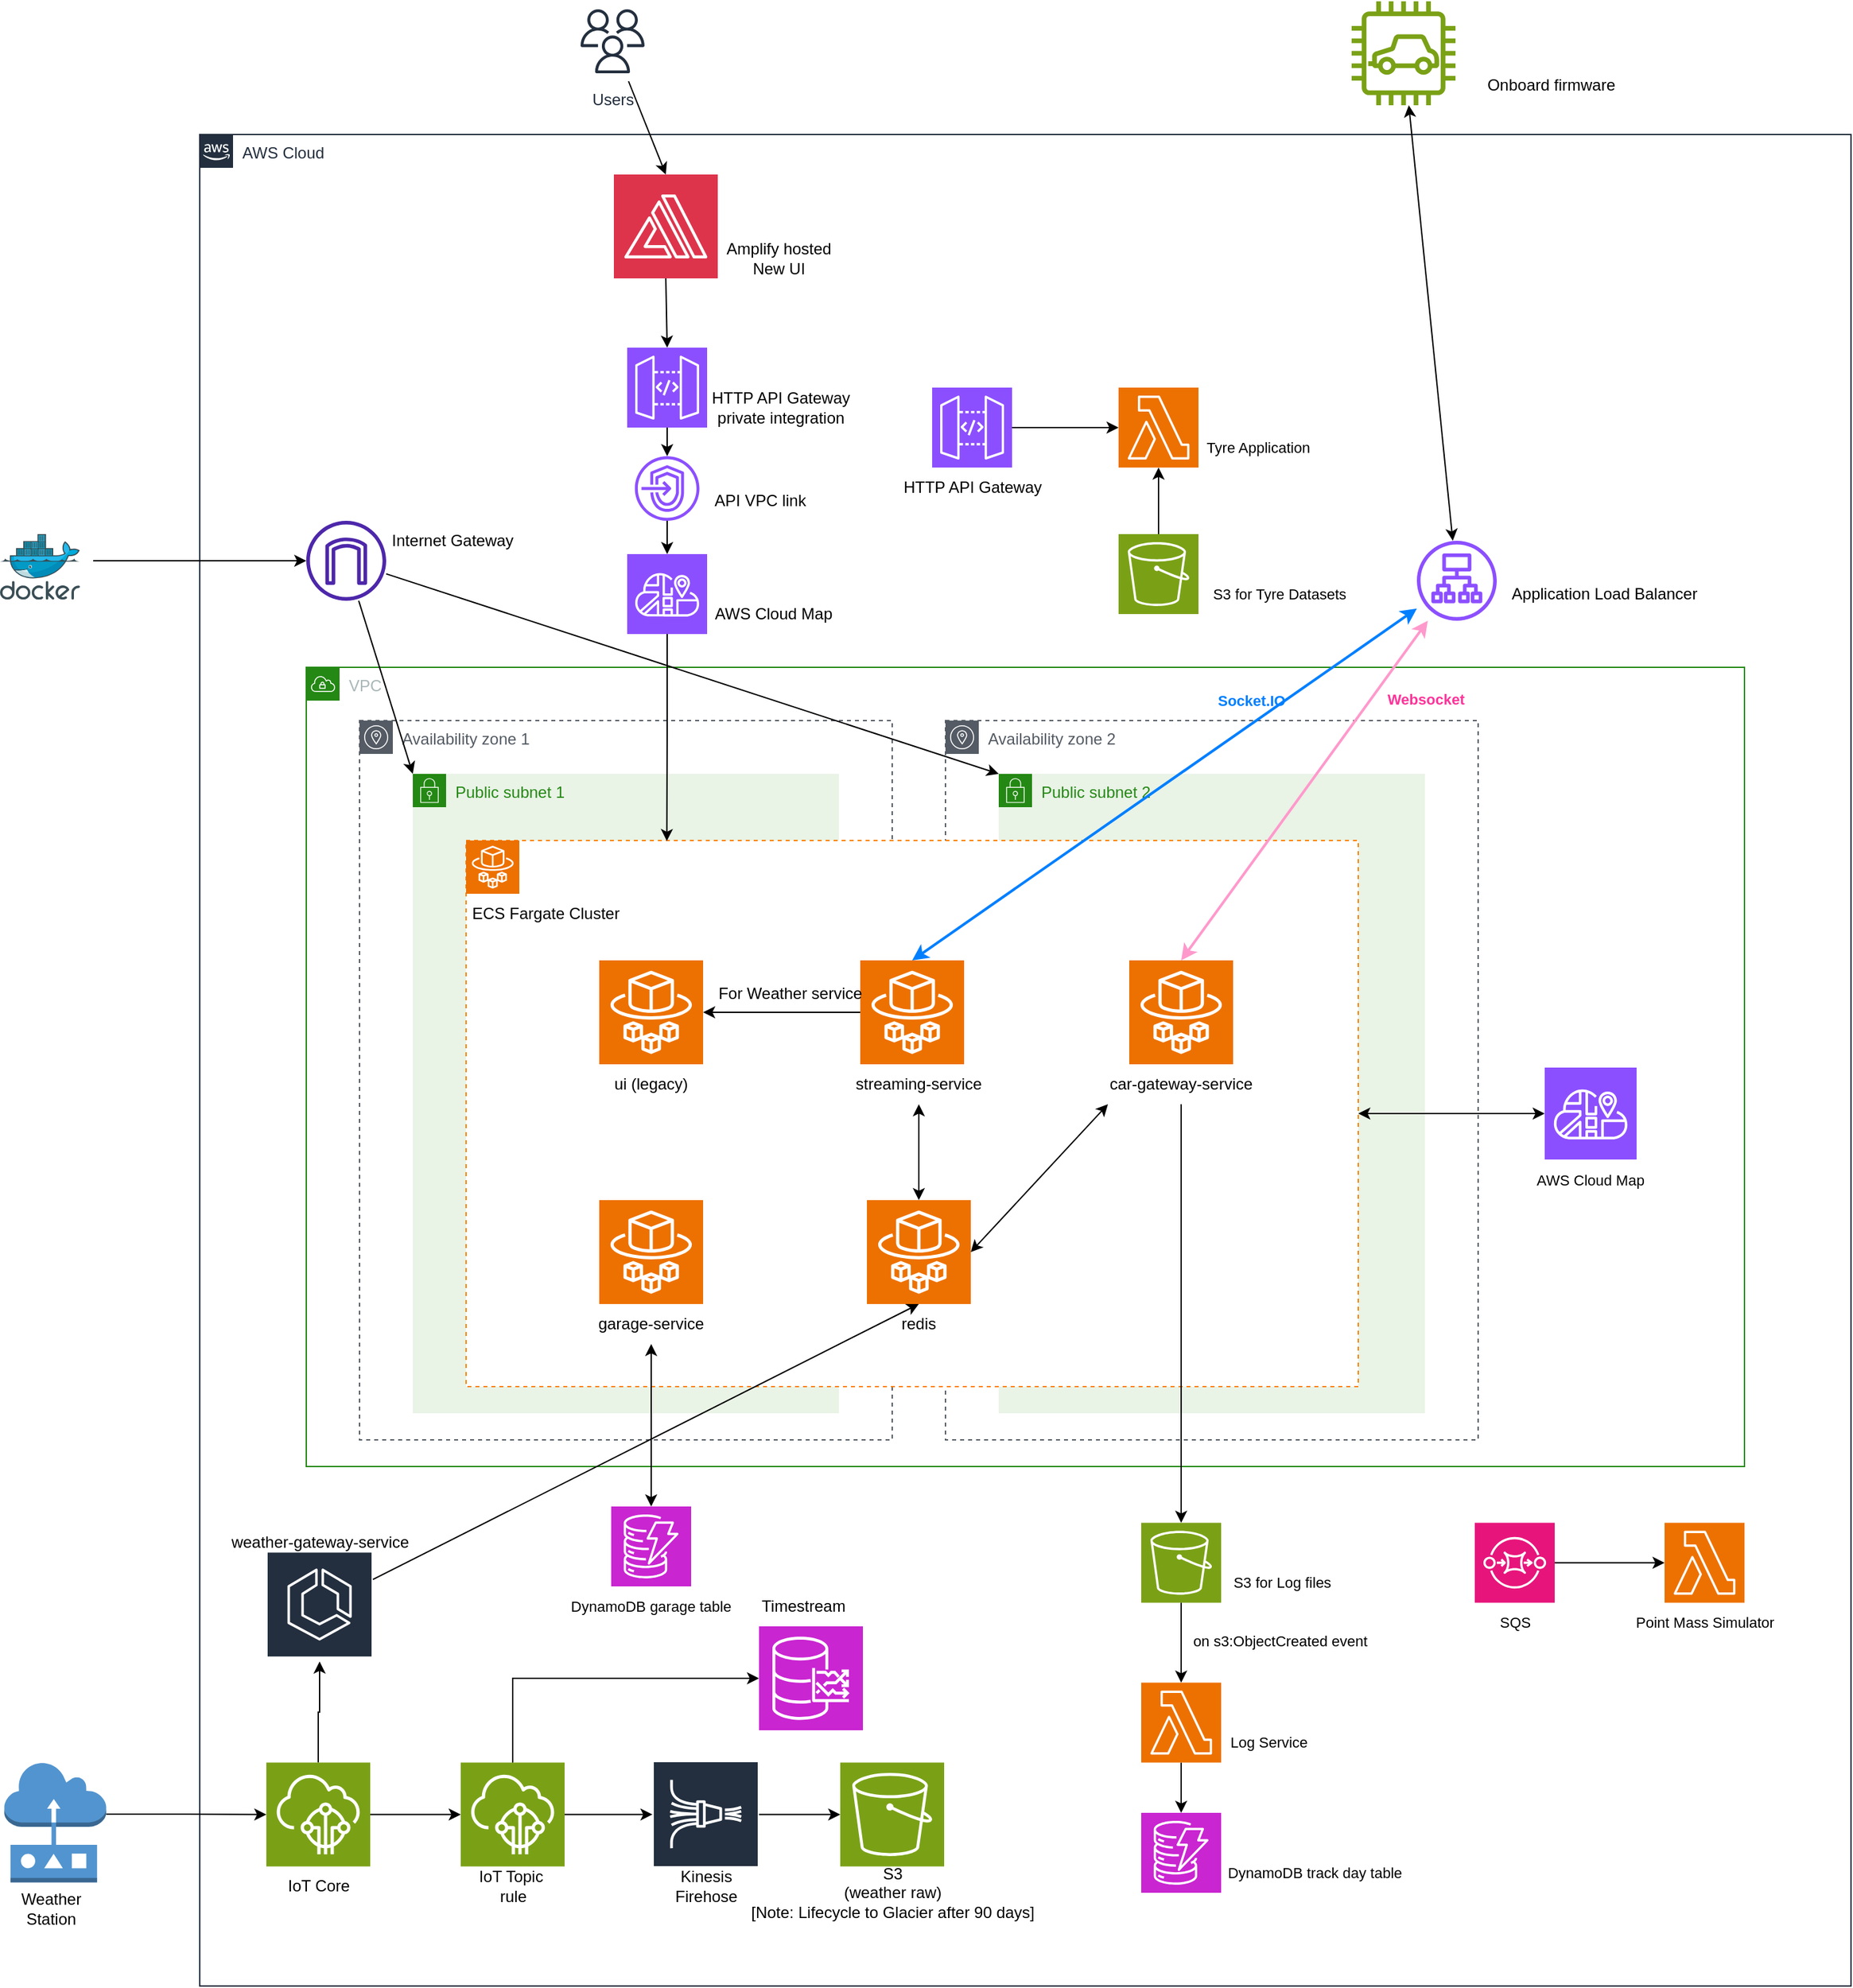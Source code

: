<mxfile version="28.1.2">
  <diagram name="Page-1" id="T1esYbU7IZFY5I2CQgRR">
    <mxGraphModel grid="1" page="1" gridSize="10" guides="1" tooltips="1" connect="1" arrows="1" fold="1" pageScale="1" pageWidth="850" pageHeight="1100" math="0" shadow="0">
      <root>
        <mxCell id="0" />
        <mxCell id="1" parent="0" />
        <mxCell id="AqGNuUox_cHNX43l_10b-1" value="AWS Cloud" style="points=[[0,0],[0.25,0],[0.5,0],[0.75,0],[1,0],[1,0.25],[1,0.5],[1,0.75],[1,1],[0.75,1],[0.5,1],[0.25,1],[0,1],[0,0.75],[0,0.5],[0,0.25]];outlineConnect=0;gradientColor=none;html=1;whiteSpace=wrap;fontSize=12;fontStyle=0;container=1;pointerEvents=0;collapsible=0;recursiveResize=0;shape=mxgraph.aws4.group;grIcon=mxgraph.aws4.group_aws_cloud_alt;strokeColor=#232F3E;fillColor=none;verticalAlign=top;align=left;spacingLeft=30;fontColor=#232F3E;dashed=0;" vertex="1" parent="1">
          <mxGeometry x="190" y="140" width="1240" height="1390" as="geometry" />
        </mxCell>
        <mxCell id="AqGNuUox_cHNX43l_10b-2" value="VPC" style="points=[[0,0],[0.25,0],[0.5,0],[0.75,0],[1,0],[1,0.25],[1,0.5],[1,0.75],[1,1],[0.75,1],[0.5,1],[0.25,1],[0,1],[0,0.75],[0,0.5],[0,0.25]];outlineConnect=0;gradientColor=none;html=1;whiteSpace=wrap;fontSize=12;fontStyle=0;container=1;pointerEvents=0;collapsible=0;recursiveResize=0;shape=mxgraph.aws4.group;grIcon=mxgraph.aws4.group_vpc;strokeColor=#248814;fillColor=none;verticalAlign=top;align=left;spacingLeft=30;fontColor=#AAB7B8;dashed=0;" vertex="1" parent="AqGNuUox_cHNX43l_10b-1">
          <mxGeometry x="80" y="400" width="1080" height="600" as="geometry" />
        </mxCell>
        <mxCell id="AqGNuUox_cHNX43l_10b-3" value="Availability zone 1" style="sketch=0;outlineConnect=0;gradientColor=none;html=1;whiteSpace=wrap;fontSize=12;fontStyle=0;shape=mxgraph.aws4.group;grIcon=mxgraph.aws4.group_availability_zone;strokeColor=#545B64;fillColor=none;verticalAlign=top;align=left;spacingLeft=30;fontColor=#545B64;dashed=1;" vertex="1" parent="AqGNuUox_cHNX43l_10b-2">
          <mxGeometry x="40" y="40" width="400" height="540" as="geometry" />
        </mxCell>
        <mxCell id="AqGNuUox_cHNX43l_10b-4" value="Public subnet 1" style="points=[[0,0],[0.25,0],[0.5,0],[0.75,0],[1,0],[1,0.25],[1,0.5],[1,0.75],[1,1],[0.75,1],[0.5,1],[0.25,1],[0,1],[0,0.75],[0,0.5],[0,0.25]];outlineConnect=0;gradientColor=none;html=1;whiteSpace=wrap;fontSize=12;fontStyle=0;container=1;pointerEvents=0;collapsible=0;recursiveResize=0;shape=mxgraph.aws4.group;grIcon=mxgraph.aws4.group_security_group;grStroke=0;strokeColor=#248814;fillColor=#E9F3E6;verticalAlign=top;align=left;spacingLeft=30;fontColor=#248814;dashed=0;" vertex="1" parent="AqGNuUox_cHNX43l_10b-2">
          <mxGeometry x="80" y="80" width="320" height="480" as="geometry" />
        </mxCell>
        <mxCell id="AqGNuUox_cHNX43l_10b-5" value="Availability zone 2" style="sketch=0;outlineConnect=0;gradientColor=none;html=1;whiteSpace=wrap;fontSize=12;fontStyle=0;shape=mxgraph.aws4.group;grIcon=mxgraph.aws4.group_availability_zone;strokeColor=#545B64;fillColor=none;verticalAlign=top;align=left;spacingLeft=30;fontColor=#545B64;dashed=1;" vertex="1" parent="AqGNuUox_cHNX43l_10b-2">
          <mxGeometry x="480" y="40" width="400" height="540" as="geometry" />
        </mxCell>
        <mxCell id="AqGNuUox_cHNX43l_10b-6" value="Public subnet 2" style="points=[[0,0],[0.25,0],[0.5,0],[0.75,0],[1,0],[1,0.25],[1,0.5],[1,0.75],[1,1],[0.75,1],[0.5,1],[0.25,1],[0,1],[0,0.75],[0,0.5],[0,0.25]];outlineConnect=0;gradientColor=none;html=1;whiteSpace=wrap;fontSize=12;fontStyle=0;container=1;pointerEvents=0;collapsible=0;recursiveResize=0;shape=mxgraph.aws4.group;grIcon=mxgraph.aws4.group_security_group;grStroke=0;strokeColor=#248814;fillColor=#E9F3E6;verticalAlign=top;align=left;spacingLeft=30;fontColor=#248814;dashed=0;" vertex="1" parent="AqGNuUox_cHNX43l_10b-2">
          <mxGeometry x="520" y="80" width="320" height="480" as="geometry" />
        </mxCell>
        <mxCell id="AqGNuUox_cHNX43l_10b-7" value="" style="rounded=0;whiteSpace=wrap;html=1;dashed=1;strokeWidth=1;strokeColor=#FF8000;" vertex="1" parent="AqGNuUox_cHNX43l_10b-2">
          <mxGeometry x="120" y="130" width="670" height="410" as="geometry" />
        </mxCell>
        <mxCell id="AqGNuUox_cHNX43l_10b-8" value="" style="sketch=0;points=[[0,0,0],[0.25,0,0],[0.5,0,0],[0.75,0,0],[1,0,0],[0,1,0],[0.25,1,0],[0.5,1,0],[0.75,1,0],[1,1,0],[0,0.25,0],[0,0.5,0],[0,0.75,0],[1,0.25,0],[1,0.5,0],[1,0.75,0]];outlineConnect=0;fontColor=#232F3E;fillColor=#ED7100;strokeColor=#ffffff;dashed=0;verticalLabelPosition=bottom;verticalAlign=top;align=center;html=1;fontSize=12;fontStyle=0;aspect=fixed;shape=mxgraph.aws4.resourceIcon;resIcon=mxgraph.aws4.fargate;" vertex="1" parent="AqGNuUox_cHNX43l_10b-2">
          <mxGeometry x="120" y="130" width="40" height="40" as="geometry" />
        </mxCell>
        <mxCell id="AqGNuUox_cHNX43l_10b-9" value="ECS Fargate Cluster" style="text;html=1;strokeColor=none;fillColor=none;align=center;verticalAlign=middle;whiteSpace=wrap;rounded=0;" vertex="1" parent="AqGNuUox_cHNX43l_10b-2">
          <mxGeometry x="120" y="170" width="120" height="30" as="geometry" />
        </mxCell>
        <mxCell id="AqGNuUox_cHNX43l_10b-10" value="" style="sketch=0;points=[[0,0,0],[0.25,0,0],[0.5,0,0],[0.75,0,0],[1,0,0],[0,1,0],[0.25,1,0],[0.5,1,0],[0.75,1,0],[1,1,0],[0,0.25,0],[0,0.5,0],[0,0.75,0],[1,0.25,0],[1,0.5,0],[1,0.75,0]];outlineConnect=0;fontColor=#232F3E;fillColor=#ED7100;strokeColor=#ffffff;dashed=0;verticalLabelPosition=bottom;verticalAlign=top;align=center;html=1;fontSize=12;fontStyle=0;aspect=fixed;shape=mxgraph.aws4.resourceIcon;resIcon=mxgraph.aws4.fargate;" vertex="1" parent="AqGNuUox_cHNX43l_10b-2">
          <mxGeometry x="220" y="220" width="78" height="78" as="geometry" />
        </mxCell>
        <mxCell id="AqGNuUox_cHNX43l_10b-11" value="" style="sketch=0;points=[[0,0,0],[0.25,0,0],[0.5,0,0],[0.75,0,0],[1,0,0],[0,1,0],[0.25,1,0],[0.5,1,0],[0.75,1,0],[1,1,0],[0,0.25,0],[0,0.5,0],[0,0.75,0],[1,0.25,0],[1,0.5,0],[1,0.75,0]];outlineConnect=0;fontColor=#232F3E;fillColor=#ED7100;strokeColor=#ffffff;dashed=0;verticalLabelPosition=bottom;verticalAlign=top;align=center;html=1;fontSize=12;fontStyle=0;aspect=fixed;shape=mxgraph.aws4.resourceIcon;resIcon=mxgraph.aws4.fargate;" vertex="1" parent="AqGNuUox_cHNX43l_10b-2">
          <mxGeometry x="416" y="220" width="78" height="78" as="geometry" />
        </mxCell>
        <mxCell id="AqGNuUox_cHNX43l_10b-12" value="" style="sketch=0;points=[[0,0,0],[0.25,0,0],[0.5,0,0],[0.75,0,0],[1,0,0],[0,1,0],[0.25,1,0],[0.5,1,0],[0.75,1,0],[1,1,0],[0,0.25,0],[0,0.5,0],[0,0.75,0],[1,0.25,0],[1,0.5,0],[1,0.75,0]];outlineConnect=0;fontColor=#232F3E;fillColor=#ED7100;strokeColor=#ffffff;dashed=0;verticalLabelPosition=bottom;verticalAlign=top;align=center;html=1;fontSize=12;fontStyle=0;aspect=fixed;shape=mxgraph.aws4.resourceIcon;resIcon=mxgraph.aws4.fargate;" vertex="1" parent="AqGNuUox_cHNX43l_10b-2">
          <mxGeometry x="618" y="220" width="78" height="78" as="geometry" />
        </mxCell>
        <mxCell id="AqGNuUox_cHNX43l_10b-13" value="" style="sketch=0;points=[[0,0,0],[0.25,0,0],[0.5,0,0],[0.75,0,0],[1,0,0],[0,1,0],[0.25,1,0],[0.5,1,0],[0.75,1,0],[1,1,0],[0,0.25,0],[0,0.5,0],[0,0.75,0],[1,0.25,0],[1,0.5,0],[1,0.75,0]];outlineConnect=0;fontColor=#232F3E;fillColor=#ED7100;strokeColor=#ffffff;dashed=0;verticalLabelPosition=bottom;verticalAlign=top;align=center;html=1;fontSize=12;fontStyle=0;aspect=fixed;shape=mxgraph.aws4.resourceIcon;resIcon=mxgraph.aws4.fargate;" vertex="1" parent="AqGNuUox_cHNX43l_10b-2">
          <mxGeometry x="421" y="400" width="78" height="78" as="geometry" />
        </mxCell>
        <mxCell id="AqGNuUox_cHNX43l_10b-14" value="car-gateway-service" style="text;html=1;strokeColor=none;fillColor=none;align=center;verticalAlign=middle;whiteSpace=wrap;rounded=0;" vertex="1" parent="AqGNuUox_cHNX43l_10b-2">
          <mxGeometry x="602" y="298" width="110" height="30" as="geometry" />
        </mxCell>
        <mxCell id="AqGNuUox_cHNX43l_10b-15" value="streaming-service" style="text;html=1;strokeColor=none;fillColor=none;align=center;verticalAlign=middle;whiteSpace=wrap;rounded=0;" vertex="1" parent="AqGNuUox_cHNX43l_10b-2">
          <mxGeometry x="395" y="298" width="130" height="30" as="geometry" />
        </mxCell>
        <mxCell id="AqGNuUox_cHNX43l_10b-16" value="ui (legacy)" style="text;html=1;strokeColor=none;fillColor=none;align=center;verticalAlign=middle;whiteSpace=wrap;rounded=0;" vertex="1" parent="AqGNuUox_cHNX43l_10b-2">
          <mxGeometry x="229" y="298" width="60" height="30" as="geometry" />
        </mxCell>
        <mxCell id="AqGNuUox_cHNX43l_10b-17" value="redis" style="text;html=1;strokeColor=none;fillColor=none;align=center;verticalAlign=middle;whiteSpace=wrap;rounded=0;" vertex="1" parent="AqGNuUox_cHNX43l_10b-2">
          <mxGeometry x="430" y="478" width="60" height="30" as="geometry" />
        </mxCell>
        <mxCell id="AqGNuUox_cHNX43l_10b-18" value="" style="endArrow=classic;startArrow=classic;html=1;rounded=0;entryX=0.5;entryY=1;entryDx=0;entryDy=0;exitX=0.5;exitY=0;exitDx=0;exitDy=0;exitPerimeter=0;" edge="1" parent="AqGNuUox_cHNX43l_10b-2" source="AqGNuUox_cHNX43l_10b-13" target="AqGNuUox_cHNX43l_10b-15">
          <mxGeometry width="50" height="50" relative="1" as="geometry">
            <mxPoint x="530" y="340" as="sourcePoint" />
            <mxPoint x="580" y="290" as="targetPoint" />
          </mxGeometry>
        </mxCell>
        <mxCell id="AqGNuUox_cHNX43l_10b-19" value="" style="sketch=0;points=[[0,0,0],[0.25,0,0],[0.5,0,0],[0.75,0,0],[1,0,0],[0,1,0],[0.25,1,0],[0.5,1,0],[0.75,1,0],[1,1,0],[0,0.25,0],[0,0.5,0],[0,0.75,0],[1,0.25,0],[1,0.5,0],[1,0.75,0]];outlineConnect=0;fontColor=#232F3E;fillColor=#ED7100;strokeColor=#ffffff;dashed=0;verticalLabelPosition=bottom;verticalAlign=top;align=center;html=1;fontSize=12;fontStyle=0;aspect=fixed;shape=mxgraph.aws4.resourceIcon;resIcon=mxgraph.aws4.fargate;" vertex="1" parent="AqGNuUox_cHNX43l_10b-2">
          <mxGeometry x="220" y="400" width="78" height="78" as="geometry" />
        </mxCell>
        <mxCell id="AqGNuUox_cHNX43l_10b-20" value="garage-service" style="text;html=1;strokeColor=none;fillColor=none;align=center;verticalAlign=middle;whiteSpace=wrap;rounded=0;" vertex="1" parent="AqGNuUox_cHNX43l_10b-2">
          <mxGeometry x="214" y="478" width="90" height="30" as="geometry" />
        </mxCell>
        <mxCell id="AqGNuUox_cHNX43l_10b-21" value="" style="endArrow=classic;startArrow=classic;html=1;rounded=0;entryX=0;entryY=1;entryDx=0;entryDy=0;exitX=1;exitY=0.5;exitDx=0;exitDy=0;exitPerimeter=0;" edge="1" parent="AqGNuUox_cHNX43l_10b-2" source="AqGNuUox_cHNX43l_10b-13" target="AqGNuUox_cHNX43l_10b-14">
          <mxGeometry width="50" height="50" relative="1" as="geometry">
            <mxPoint x="568" y="410" as="sourcePoint" />
            <mxPoint x="618" y="360" as="targetPoint" />
          </mxGeometry>
        </mxCell>
        <mxCell id="AqGNuUox_cHNX43l_10b-22" value="" style="sketch=0;points=[[0,0,0],[0.25,0,0],[0.5,0,0],[0.75,0,0],[1,0,0],[0,1,0],[0.25,1,0],[0.5,1,0],[0.75,1,0],[1,1,0],[0,0.25,0],[0,0.5,0],[0,0.75,0],[1,0.25,0],[1,0.5,0],[1,0.75,0]];outlineConnect=0;fontColor=#232F3E;fillColor=#8C4FFF;strokeColor=#ffffff;dashed=0;verticalLabelPosition=bottom;verticalAlign=top;align=center;html=1;fontSize=12;fontStyle=0;aspect=fixed;shape=mxgraph.aws4.resourceIcon;resIcon=mxgraph.aws4.cloud_map;" vertex="1" parent="AqGNuUox_cHNX43l_10b-2">
          <mxGeometry x="930" y="300.5" width="69" height="69" as="geometry" />
        </mxCell>
        <mxCell id="AqGNuUox_cHNX43l_10b-23" value="" style="endArrow=classic;startArrow=classic;html=1;rounded=0;entryX=0;entryY=0.5;entryDx=0;entryDy=0;exitX=1;exitY=0.5;exitDx=0;exitDy=0;entryPerimeter=0;" edge="1" parent="AqGNuUox_cHNX43l_10b-2" source="AqGNuUox_cHNX43l_10b-7" target="AqGNuUox_cHNX43l_10b-22">
          <mxGeometry width="50" height="50" relative="1" as="geometry">
            <mxPoint x="610" y="400" as="sourcePoint" />
            <mxPoint x="980" y="380" as="targetPoint" />
          </mxGeometry>
        </mxCell>
        <mxCell id="AqGNuUox_cHNX43l_10b-24" value="&lt;font style=&quot;font-size: 11px;&quot;&gt;AWS Cloud Map&lt;/font&gt;" style="text;html=1;strokeColor=none;fillColor=none;align=center;verticalAlign=middle;whiteSpace=wrap;rounded=0;" vertex="1" parent="AqGNuUox_cHNX43l_10b-2">
          <mxGeometry x="914.88" y="370" width="99.25" height="30" as="geometry" />
        </mxCell>
        <mxCell id="AqGNuUox_cHNX43l_10b-25" value="&lt;font style=&quot;font-size: 11px;&quot; color=&quot;#007fff&quot;&gt;&lt;b&gt;Socket.IO&lt;/b&gt;&lt;/font&gt;" style="text;html=1;strokeColor=none;fillColor=none;align=center;verticalAlign=middle;whiteSpace=wrap;rounded=0;rotation=0;" vertex="1" parent="AqGNuUox_cHNX43l_10b-2">
          <mxGeometry x="680" y="10" width="60" height="30" as="geometry" />
        </mxCell>
        <mxCell id="AqGNuUox_cHNX43l_10b-26" value="&lt;span style=&quot;color: rgb(255, 51, 153); font-family: Helvetica; font-style: normal; font-variant-ligatures: normal; font-variant-caps: normal; letter-spacing: normal; orphans: 2; text-align: center; text-indent: 0px; text-transform: none; widows: 2; word-spacing: 0px; -webkit-text-stroke-width: 0px; text-decoration-thickness: initial; text-decoration-style: initial; text-decoration-color: initial; float: none; display: inline !important;&quot;&gt;&lt;font style=&quot;font-size: 11px;&quot;&gt;&lt;b style=&quot;&quot;&gt;Websocket&lt;/b&gt;&lt;/font&gt;&lt;/span&gt;" style="text;whiteSpace=wrap;html=1;" vertex="1" parent="AqGNuUox_cHNX43l_10b-2">
          <mxGeometry x="810" y="10" width="60" height="20" as="geometry" />
        </mxCell>
        <mxCell id="3s9tcDMjtmAbgZIHyqZ_-30" style="edgeStyle=orthogonalEdgeStyle;rounded=0;orthogonalLoop=1;jettySize=auto;html=1;exitX=0;exitY=0.5;exitDx=0;exitDy=0;exitPerimeter=0;entryX=1;entryY=0.5;entryDx=0;entryDy=0;entryPerimeter=0;" edge="1" parent="AqGNuUox_cHNX43l_10b-2" source="AqGNuUox_cHNX43l_10b-11" target="AqGNuUox_cHNX43l_10b-10">
          <mxGeometry relative="1" as="geometry" />
        </mxCell>
        <mxCell id="3s9tcDMjtmAbgZIHyqZ_-31" value="For Weather service" style="text;html=1;align=center;verticalAlign=middle;resizable=0;points=[];autosize=1;strokeColor=none;fillColor=none;" vertex="1" parent="AqGNuUox_cHNX43l_10b-2">
          <mxGeometry x="298" y="230" width="130" height="30" as="geometry" />
        </mxCell>
        <mxCell id="AqGNuUox_cHNX43l_10b-27" value="" style="sketch=0;outlineConnect=0;fontColor=#232F3E;gradientColor=none;fillColor=#8C4FFF;strokeColor=none;dashed=0;verticalLabelPosition=bottom;verticalAlign=top;align=center;html=1;fontSize=12;fontStyle=0;aspect=fixed;pointerEvents=1;shape=mxgraph.aws4.application_load_balancer;" vertex="1" parent="AqGNuUox_cHNX43l_10b-1">
          <mxGeometry x="914" y="305" width="60" height="60" as="geometry" />
        </mxCell>
        <mxCell id="AqGNuUox_cHNX43l_10b-28" value="" style="sketch=0;points=[[0,0,0],[0.25,0,0],[0.5,0,0],[0.75,0,0],[1,0,0],[0,1,0],[0.25,1,0],[0.5,1,0],[0.75,1,0],[1,1,0],[0,0.25,0],[0,0.5,0],[0,0.75,0],[1,0.25,0],[1,0.5,0],[1,0.75,0]];outlineConnect=0;fontColor=#232F3E;fillColor=#8C4FFF;strokeColor=#ffffff;dashed=0;verticalLabelPosition=bottom;verticalAlign=top;align=center;html=1;fontSize=12;fontStyle=0;aspect=fixed;shape=mxgraph.aws4.resourceIcon;resIcon=mxgraph.aws4.api_gateway;" vertex="1" parent="AqGNuUox_cHNX43l_10b-1">
          <mxGeometry x="321" y="160" width="60" height="60" as="geometry" />
        </mxCell>
        <mxCell id="AqGNuUox_cHNX43l_10b-29" value="" style="endArrow=classic;startArrow=classic;html=1;rounded=0;exitX=0.5;exitY=0;exitDx=0;exitDy=0;exitPerimeter=0;strokeColor=#007FFF;strokeWidth=2;" edge="1" parent="AqGNuUox_cHNX43l_10b-1" source="AqGNuUox_cHNX43l_10b-11" target="AqGNuUox_cHNX43l_10b-27">
          <mxGeometry width="50" height="50" relative="1" as="geometry">
            <mxPoint x="610" y="240" as="sourcePoint" />
            <mxPoint x="660" y="190" as="targetPoint" />
          </mxGeometry>
        </mxCell>
        <mxCell id="AqGNuUox_cHNX43l_10b-30" value="" style="endArrow=classic;startArrow=classic;html=1;rounded=0;exitX=0.5;exitY=0;exitDx=0;exitDy=0;exitPerimeter=0;strokeWidth=2;strokeColor=#FF99CC;" edge="1" parent="AqGNuUox_cHNX43l_10b-1" source="AqGNuUox_cHNX43l_10b-12" target="AqGNuUox_cHNX43l_10b-27">
          <mxGeometry width="50" height="50" relative="1" as="geometry">
            <mxPoint x="545" y="390" as="sourcePoint" />
            <mxPoint x="687" y="138" as="targetPoint" />
          </mxGeometry>
        </mxCell>
        <mxCell id="AqGNuUox_cHNX43l_10b-31" value="HTTP API Gateway &lt;br&gt;private integration" style="text;html=1;strokeColor=none;fillColor=none;align=center;verticalAlign=middle;whiteSpace=wrap;rounded=0;" vertex="1" parent="AqGNuUox_cHNX43l_10b-1">
          <mxGeometry x="381" y="190" width="111" height="30" as="geometry" />
        </mxCell>
        <mxCell id="AqGNuUox_cHNX43l_10b-32" value="" style="endArrow=classic;html=1;rounded=0;exitX=0.5;exitY=1;exitDx=0;exitDy=0;exitPerimeter=0;" edge="1" parent="AqGNuUox_cHNX43l_10b-1" source="AqGNuUox_cHNX43l_10b-28" target="AqGNuUox_cHNX43l_10b-65">
          <mxGeometry width="50" height="50" relative="1" as="geometry">
            <mxPoint x="520" y="500" as="sourcePoint" />
            <mxPoint x="349" y="290" as="targetPoint" />
          </mxGeometry>
        </mxCell>
        <mxCell id="AqGNuUox_cHNX43l_10b-33" value="AWS Cloud Map" style="text;html=1;strokeColor=none;fillColor=none;align=center;verticalAlign=middle;whiteSpace=wrap;rounded=0;" vertex="1" parent="AqGNuUox_cHNX43l_10b-1">
          <mxGeometry x="381" y="345" width="100" height="30" as="geometry" />
        </mxCell>
        <mxCell id="AqGNuUox_cHNX43l_10b-34" value="Application Load Balancer" style="text;html=1;strokeColor=none;fillColor=none;align=center;verticalAlign=middle;whiteSpace=wrap;rounded=0;" vertex="1" parent="AqGNuUox_cHNX43l_10b-1">
          <mxGeometry x="980" y="330" width="150" height="30" as="geometry" />
        </mxCell>
        <mxCell id="AqGNuUox_cHNX43l_10b-35" value="" style="sketch=0;outlineConnect=0;fontColor=#232F3E;gradientColor=none;fillColor=#4D27AA;strokeColor=none;dashed=0;verticalLabelPosition=bottom;verticalAlign=top;align=center;html=1;fontSize=12;fontStyle=0;aspect=fixed;pointerEvents=1;shape=mxgraph.aws4.internet_gateway;" vertex="1" parent="AqGNuUox_cHNX43l_10b-1">
          <mxGeometry x="80" y="290" width="60" height="60" as="geometry" />
        </mxCell>
        <mxCell id="AqGNuUox_cHNX43l_10b-36" value="Internet Gateway" style="text;html=1;strokeColor=none;fillColor=none;align=center;verticalAlign=middle;whiteSpace=wrap;rounded=0;" vertex="1" parent="AqGNuUox_cHNX43l_10b-1">
          <mxGeometry x="140" y="290" width="100" height="30" as="geometry" />
        </mxCell>
        <mxCell id="AqGNuUox_cHNX43l_10b-37" value="" style="endArrow=classic;html=1;rounded=0;entryX=0;entryY=0;entryDx=0;entryDy=0;" edge="1" parent="AqGNuUox_cHNX43l_10b-1" source="AqGNuUox_cHNX43l_10b-35" target="AqGNuUox_cHNX43l_10b-4">
          <mxGeometry width="50" height="50" relative="1" as="geometry">
            <mxPoint x="450" y="230" as="sourcePoint" />
            <mxPoint x="500" y="180" as="targetPoint" />
          </mxGeometry>
        </mxCell>
        <mxCell id="AqGNuUox_cHNX43l_10b-38" value="" style="endArrow=classic;html=1;rounded=0;entryX=0;entryY=0;entryDx=0;entryDy=0;" edge="1" parent="AqGNuUox_cHNX43l_10b-1" source="AqGNuUox_cHNX43l_10b-35" target="AqGNuUox_cHNX43l_10b-6">
          <mxGeometry width="50" height="50" relative="1" as="geometry">
            <mxPoint x="450" y="300" as="sourcePoint" />
            <mxPoint x="500" y="250" as="targetPoint" />
          </mxGeometry>
        </mxCell>
        <mxCell id="AqGNuUox_cHNX43l_10b-39" value="&lt;font style=&quot;font-size: 11px;&quot;&gt;on s3:ObjectCreated event&lt;/font&gt;" style="text;html=1;strokeColor=none;fillColor=none;align=center;verticalAlign=middle;whiteSpace=wrap;rounded=0;" vertex="1" parent="AqGNuUox_cHNX43l_10b-1">
          <mxGeometry x="737.75" y="1115.75" width="146.5" height="30" as="geometry" />
        </mxCell>
        <mxCell id="AqGNuUox_cHNX43l_10b-40" value="&lt;font style=&quot;font-size: 11px;&quot;&gt;Log Service&lt;/font&gt;" style="text;html=1;strokeColor=none;fillColor=none;align=center;verticalAlign=middle;whiteSpace=wrap;rounded=0;" vertex="1" parent="AqGNuUox_cHNX43l_10b-1">
          <mxGeometry x="767" y="1192.25" width="72" height="30" as="geometry" />
        </mxCell>
        <mxCell id="AqGNuUox_cHNX43l_10b-41" value="&lt;font style=&quot;font-size: 11px;&quot;&gt;DynamoDB garage table&lt;/font&gt;" style="text;html=1;strokeColor=none;fillColor=none;align=center;verticalAlign=middle;whiteSpace=wrap;rounded=0;" vertex="1" parent="AqGNuUox_cHNX43l_10b-1">
          <mxGeometry x="274" y="1090" width="130" height="30" as="geometry" />
        </mxCell>
        <mxCell id="AqGNuUox_cHNX43l_10b-42" value="" style="endArrow=classic;html=1;rounded=0;entryX=0.5;entryY=0;entryDx=0;entryDy=0;entryPerimeter=0;exitX=0.5;exitY=1;exitDx=0;exitDy=0;exitPerimeter=0;" edge="1" parent="AqGNuUox_cHNX43l_10b-1" source="AqGNuUox_cHNX43l_10b-46" target="AqGNuUox_cHNX43l_10b-47">
          <mxGeometry width="50" height="50" relative="1" as="geometry">
            <mxPoint x="697.5" y="1112" as="sourcePoint" />
            <mxPoint x="697.5" y="1185" as="targetPoint" />
          </mxGeometry>
        </mxCell>
        <mxCell id="AqGNuUox_cHNX43l_10b-43" value="&lt;font style=&quot;font-size: 11px;&quot;&gt;DynamoDB track day table&lt;/font&gt;" style="text;html=1;strokeColor=none;fillColor=none;align=center;verticalAlign=middle;whiteSpace=wrap;rounded=0;" vertex="1" parent="AqGNuUox_cHNX43l_10b-1">
          <mxGeometry x="767" y="1290" width="140.5" height="30" as="geometry" />
        </mxCell>
        <mxCell id="AqGNuUox_cHNX43l_10b-44" value="&lt;font style=&quot;font-size: 11px;&quot;&gt;S3 for Log files&lt;/font&gt;" style="text;html=1;strokeColor=none;fillColor=none;align=center;verticalAlign=middle;whiteSpace=wrap;rounded=0;" vertex="1" parent="AqGNuUox_cHNX43l_10b-1">
          <mxGeometry x="767" y="1072.25" width="92" height="30" as="geometry" />
        </mxCell>
        <mxCell id="AqGNuUox_cHNX43l_10b-45" value="" style="sketch=0;points=[[0,0,0],[0.25,0,0],[0.5,0,0],[0.75,0,0],[1,0,0],[0,1,0],[0.25,1,0],[0.5,1,0],[0.75,1,0],[1,1,0],[0,0.25,0],[0,0.5,0],[0,0.75,0],[1,0.25,0],[1,0.5,0],[1,0.75,0]];outlineConnect=0;fontColor=#232F3E;fillColor=#C925D1;strokeColor=#ffffff;dashed=0;verticalLabelPosition=bottom;verticalAlign=top;align=center;html=1;fontSize=12;fontStyle=0;aspect=fixed;shape=mxgraph.aws4.resourceIcon;resIcon=mxgraph.aws4.dynamodb;" vertex="1" parent="AqGNuUox_cHNX43l_10b-1">
          <mxGeometry x="309" y="1030" width="60" height="60" as="geometry" />
        </mxCell>
        <mxCell id="AqGNuUox_cHNX43l_10b-46" value="" style="sketch=0;points=[[0,0,0],[0.25,0,0],[0.5,0,0],[0.75,0,0],[1,0,0],[0,1,0],[0.25,1,0],[0.5,1,0],[0.75,1,0],[1,1,0],[0,0.25,0],[0,0.5,0],[0,0.75,0],[1,0.25,0],[1,0.5,0],[1,0.75,0]];outlineConnect=0;fontColor=#232F3E;fillColor=#ED7100;strokeColor=#ffffff;dashed=0;verticalLabelPosition=bottom;verticalAlign=top;align=center;html=1;fontSize=12;fontStyle=0;aspect=fixed;shape=mxgraph.aws4.resourceIcon;resIcon=mxgraph.aws4.lambda;" vertex="1" parent="AqGNuUox_cHNX43l_10b-1">
          <mxGeometry x="707" y="1162.25" width="60" height="60" as="geometry" />
        </mxCell>
        <mxCell id="AqGNuUox_cHNX43l_10b-47" value="" style="sketch=0;points=[[0,0,0],[0.25,0,0],[0.5,0,0],[0.75,0,0],[1,0,0],[0,1,0],[0.25,1,0],[0.5,1,0],[0.75,1,0],[1,1,0],[0,0.25,0],[0,0.5,0],[0,0.75,0],[1,0.25,0],[1,0.5,0],[1,0.75,0]];outlineConnect=0;fontColor=#232F3E;fillColor=#C925D1;strokeColor=#ffffff;dashed=0;verticalLabelPosition=bottom;verticalAlign=top;align=center;html=1;fontSize=12;fontStyle=0;aspect=fixed;shape=mxgraph.aws4.resourceIcon;resIcon=mxgraph.aws4.dynamodb;" vertex="1" parent="AqGNuUox_cHNX43l_10b-1">
          <mxGeometry x="707" y="1260" width="60" height="60" as="geometry" />
        </mxCell>
        <mxCell id="AqGNuUox_cHNX43l_10b-48" value="" style="sketch=0;points=[[0,0,0],[0.25,0,0],[0.5,0,0],[0.75,0,0],[1,0,0],[0,1,0],[0.25,1,0],[0.5,1,0],[0.75,1,0],[1,1,0],[0,0.25,0],[0,0.5,0],[0,0.75,0],[1,0.25,0],[1,0.5,0],[1,0.75,0]];outlineConnect=0;fontColor=#232F3E;fillColor=#7AA116;strokeColor=#ffffff;dashed=0;verticalLabelPosition=bottom;verticalAlign=top;align=center;html=1;fontSize=12;fontStyle=0;aspect=fixed;shape=mxgraph.aws4.resourceIcon;resIcon=mxgraph.aws4.s3;" vertex="1" parent="AqGNuUox_cHNX43l_10b-1">
          <mxGeometry x="707" y="1042.25" width="60" height="60" as="geometry" />
        </mxCell>
        <mxCell id="AqGNuUox_cHNX43l_10b-49" value="" style="endArrow=classic;startArrow=classic;html=1;rounded=0;entryX=0.5;entryY=1;entryDx=0;entryDy=0;exitX=0.5;exitY=0;exitDx=0;exitDy=0;exitPerimeter=0;" edge="1" parent="AqGNuUox_cHNX43l_10b-1" source="AqGNuUox_cHNX43l_10b-45" target="AqGNuUox_cHNX43l_10b-20">
          <mxGeometry width="50" height="50" relative="1" as="geometry">
            <mxPoint x="720" y="780" as="sourcePoint" />
            <mxPoint x="770" y="730" as="targetPoint" />
          </mxGeometry>
        </mxCell>
        <mxCell id="AqGNuUox_cHNX43l_10b-50" value="" style="endArrow=classic;html=1;rounded=0;entryX=0.5;entryY=0;entryDx=0;entryDy=0;entryPerimeter=0;exitX=0.5;exitY=1;exitDx=0;exitDy=0;exitPerimeter=0;" edge="1" parent="AqGNuUox_cHNX43l_10b-1" source="AqGNuUox_cHNX43l_10b-48" target="AqGNuUox_cHNX43l_10b-46">
          <mxGeometry width="50" height="50" relative="1" as="geometry">
            <mxPoint x="1085" y="999.5" as="sourcePoint" />
            <mxPoint x="1135" y="949.5" as="targetPoint" />
          </mxGeometry>
        </mxCell>
        <mxCell id="AqGNuUox_cHNX43l_10b-51" value="" style="endArrow=classic;html=1;rounded=0;entryX=0.5;entryY=0;entryDx=0;entryDy=0;entryPerimeter=0;exitX=0.5;exitY=1;exitDx=0;exitDy=0;" edge="1" parent="AqGNuUox_cHNX43l_10b-1" source="AqGNuUox_cHNX43l_10b-14" target="AqGNuUox_cHNX43l_10b-48">
          <mxGeometry width="50" height="50" relative="1" as="geometry">
            <mxPoint x="720" y="860" as="sourcePoint" />
            <mxPoint x="770" y="810" as="targetPoint" />
          </mxGeometry>
        </mxCell>
        <mxCell id="AqGNuUox_cHNX43l_10b-52" value="&lt;font style=&quot;font-size: 11px;&quot;&gt;SQS&lt;/font&gt;" style="text;html=1;strokeColor=none;fillColor=none;align=center;verticalAlign=middle;whiteSpace=wrap;rounded=0;" vertex="1" parent="AqGNuUox_cHNX43l_10b-1">
          <mxGeometry x="972.5" y="1102.25" width="30" height="30" as="geometry" />
        </mxCell>
        <mxCell id="AqGNuUox_cHNX43l_10b-53" value="" style="sketch=0;points=[[0,0,0],[0.25,0,0],[0.5,0,0],[0.75,0,0],[1,0,0],[0,1,0],[0.25,1,0],[0.5,1,0],[0.75,1,0],[1,1,0],[0,0.25,0],[0,0.5,0],[0,0.75,0],[1,0.25,0],[1,0.5,0],[1,0.75,0]];outlineConnect=0;fontColor=#232F3E;fillColor=#E7157B;strokeColor=#ffffff;dashed=0;verticalLabelPosition=bottom;verticalAlign=top;align=center;html=1;fontSize=12;fontStyle=0;aspect=fixed;shape=mxgraph.aws4.resourceIcon;resIcon=mxgraph.aws4.sqs;" vertex="1" parent="AqGNuUox_cHNX43l_10b-1">
          <mxGeometry x="957.5" y="1042.25" width="60" height="60" as="geometry" />
        </mxCell>
        <mxCell id="AqGNuUox_cHNX43l_10b-54" value="" style="endArrow=classic;html=1;rounded=0;entryX=0;entryY=0.5;entryDx=0;entryDy=0;entryPerimeter=0;exitX=1;exitY=0.5;exitDx=0;exitDy=0;exitPerimeter=0;" edge="1" parent="AqGNuUox_cHNX43l_10b-1" source="AqGNuUox_cHNX43l_10b-53" target="AqGNuUox_cHNX43l_10b-55">
          <mxGeometry width="50" height="50" relative="1" as="geometry">
            <mxPoint x="997.5" y="1102.25" as="sourcePoint" />
            <mxPoint x="1047.5" y="1052.25" as="targetPoint" />
          </mxGeometry>
        </mxCell>
        <mxCell id="AqGNuUox_cHNX43l_10b-55" value="" style="sketch=0;points=[[0,0,0],[0.25,0,0],[0.5,0,0],[0.75,0,0],[1,0,0],[0,1,0],[0.25,1,0],[0.5,1,0],[0.75,1,0],[1,1,0],[0,0.25,0],[0,0.5,0],[0,0.75,0],[1,0.25,0],[1,0.5,0],[1,0.75,0]];outlineConnect=0;fontColor=#232F3E;fillColor=#ED7100;strokeColor=#ffffff;dashed=0;verticalLabelPosition=bottom;verticalAlign=top;align=center;html=1;fontSize=12;fontStyle=0;aspect=fixed;shape=mxgraph.aws4.resourceIcon;resIcon=mxgraph.aws4.lambda;" vertex="1" parent="AqGNuUox_cHNX43l_10b-1">
          <mxGeometry x="1100" y="1042.25" width="60" height="60" as="geometry" />
        </mxCell>
        <mxCell id="AqGNuUox_cHNX43l_10b-56" value="&lt;font style=&quot;font-size: 11px;&quot;&gt;Point Mass Simulator&lt;/font&gt;" style="text;html=1;strokeColor=none;fillColor=none;align=center;verticalAlign=middle;whiteSpace=wrap;rounded=0;" vertex="1" parent="AqGNuUox_cHNX43l_10b-1">
          <mxGeometry x="1071.75" y="1102.25" width="116.5" height="30" as="geometry" />
        </mxCell>
        <mxCell id="AqGNuUox_cHNX43l_10b-57" value="" style="sketch=0;points=[[0,0,0],[0.25,0,0],[0.5,0,0],[0.75,0,0],[1,0,0],[0,1,0],[0.25,1,0],[0.5,1,0],[0.75,1,0],[1,1,0],[0,0.25,0],[0,0.5,0],[0,0.75,0],[1,0.25,0],[1,0.5,0],[1,0.75,0]];outlineConnect=0;fontColor=#232F3E;fillColor=#8C4FFF;strokeColor=#ffffff;dashed=0;verticalLabelPosition=bottom;verticalAlign=top;align=center;html=1;fontSize=12;fontStyle=0;aspect=fixed;shape=mxgraph.aws4.resourceIcon;resIcon=mxgraph.aws4.api_gateway;" vertex="1" parent="AqGNuUox_cHNX43l_10b-1">
          <mxGeometry x="550" y="190" width="60" height="60" as="geometry" />
        </mxCell>
        <mxCell id="AqGNuUox_cHNX43l_10b-58" value="" style="sketch=0;points=[[0,0,0],[0.25,0,0],[0.5,0,0],[0.75,0,0],[1,0,0],[0,1,0],[0.25,1,0],[0.5,1,0],[0.75,1,0],[1,1,0],[0,0.25,0],[0,0.5,0],[0,0.75,0],[1,0.25,0],[1,0.5,0],[1,0.75,0]];outlineConnect=0;fontColor=#232F3E;fillColor=#7AA116;strokeColor=#ffffff;dashed=0;verticalLabelPosition=bottom;verticalAlign=top;align=center;html=1;fontSize=12;fontStyle=0;aspect=fixed;shape=mxgraph.aws4.resourceIcon;resIcon=mxgraph.aws4.s3;" vertex="1" parent="AqGNuUox_cHNX43l_10b-1">
          <mxGeometry x="690" y="300" width="60" height="60" as="geometry" />
        </mxCell>
        <mxCell id="AqGNuUox_cHNX43l_10b-59" value="&lt;font style=&quot;font-size: 11px;&quot;&gt;S3 for Tyre Datasets&lt;/font&gt;" style="text;html=1;strokeColor=none;fillColor=none;align=center;verticalAlign=middle;whiteSpace=wrap;rounded=0;" vertex="1" parent="AqGNuUox_cHNX43l_10b-1">
          <mxGeometry x="750" y="330" width="122" height="30" as="geometry" />
        </mxCell>
        <mxCell id="AqGNuUox_cHNX43l_10b-60" value="&lt;font style=&quot;font-size: 11px;&quot;&gt;Tyre Application&lt;/font&gt;" style="text;html=1;strokeColor=none;fillColor=none;align=center;verticalAlign=middle;whiteSpace=wrap;rounded=0;" vertex="1" parent="AqGNuUox_cHNX43l_10b-1">
          <mxGeometry x="750" y="220" width="90" height="30" as="geometry" />
        </mxCell>
        <mxCell id="AqGNuUox_cHNX43l_10b-61" value="" style="sketch=0;points=[[0,0,0],[0.25,0,0],[0.5,0,0],[0.75,0,0],[1,0,0],[0,1,0],[0.25,1,0],[0.5,1,0],[0.75,1,0],[1,1,0],[0,0.25,0],[0,0.5,0],[0,0.75,0],[1,0.25,0],[1,0.5,0],[1,0.75,0]];outlineConnect=0;fontColor=#232F3E;fillColor=#ED7100;strokeColor=#ffffff;dashed=0;verticalLabelPosition=bottom;verticalAlign=top;align=center;html=1;fontSize=12;fontStyle=0;aspect=fixed;shape=mxgraph.aws4.resourceIcon;resIcon=mxgraph.aws4.lambda;" vertex="1" parent="AqGNuUox_cHNX43l_10b-1">
          <mxGeometry x="690" y="190" width="60" height="60" as="geometry" />
        </mxCell>
        <mxCell id="AqGNuUox_cHNX43l_10b-62" value="" style="endArrow=classic;startArrow=none;html=1;rounded=0;entryX=0.5;entryY=1;entryDx=0;entryDy=0;entryPerimeter=0;exitX=0.5;exitY=0;exitDx=0;exitDy=0;exitPerimeter=0;endFill=1;startFill=0;" edge="1" parent="AqGNuUox_cHNX43l_10b-1" source="AqGNuUox_cHNX43l_10b-58" target="AqGNuUox_cHNX43l_10b-61">
          <mxGeometry width="50" height="50" relative="1" as="geometry">
            <mxPoint x="830.5" y="314" as="sourcePoint" />
            <mxPoint x="829.5" y="231" as="targetPoint" />
          </mxGeometry>
        </mxCell>
        <mxCell id="AqGNuUox_cHNX43l_10b-63" value="" style="endArrow=classic;html=1;rounded=0;entryX=0;entryY=0.5;entryDx=0;entryDy=0;entryPerimeter=0;exitX=1;exitY=0.5;exitDx=0;exitDy=0;exitPerimeter=0;" edge="1" parent="AqGNuUox_cHNX43l_10b-1" source="AqGNuUox_cHNX43l_10b-57" target="AqGNuUox_cHNX43l_10b-61">
          <mxGeometry width="50" height="50" relative="1" as="geometry">
            <mxPoint x="720" y="220" as="sourcePoint" />
            <mxPoint x="770" y="170" as="targetPoint" />
          </mxGeometry>
        </mxCell>
        <mxCell id="AqGNuUox_cHNX43l_10b-64" value="HTTP API Gateway" style="text;html=1;strokeColor=none;fillColor=none;align=center;verticalAlign=middle;whiteSpace=wrap;rounded=0;" vertex="1" parent="AqGNuUox_cHNX43l_10b-1">
          <mxGeometry x="524.5" y="250" width="111" height="30" as="geometry" />
        </mxCell>
        <mxCell id="AqGNuUox_cHNX43l_10b-65" value="" style="sketch=0;outlineConnect=0;fontColor=#232F3E;gradientColor=none;fillColor=#8C4FFF;strokeColor=none;dashed=0;verticalLabelPosition=bottom;verticalAlign=top;align=center;html=1;fontSize=12;fontStyle=0;aspect=fixed;pointerEvents=1;shape=mxgraph.aws4.endpoints;" vertex="1" parent="AqGNuUox_cHNX43l_10b-1">
          <mxGeometry x="326.75" y="241.5" width="48.5" height="48.5" as="geometry" />
        </mxCell>
        <mxCell id="AqGNuUox_cHNX43l_10b-66" value="" style="sketch=0;points=[[0,0,0],[0.25,0,0],[0.5,0,0],[0.75,0,0],[1,0,0],[0,1,0],[0.25,1,0],[0.5,1,0],[0.75,1,0],[1,1,0],[0,0.25,0],[0,0.5,0],[0,0.75,0],[1,0.25,0],[1,0.5,0],[1,0.75,0]];outlineConnect=0;fontColor=#232F3E;fillColor=#8C4FFF;strokeColor=#ffffff;dashed=0;verticalLabelPosition=bottom;verticalAlign=top;align=center;html=1;fontSize=12;fontStyle=0;aspect=fixed;shape=mxgraph.aws4.resourceIcon;resIcon=mxgraph.aws4.cloud_map;" vertex="1" parent="AqGNuUox_cHNX43l_10b-1">
          <mxGeometry x="321" y="315" width="60" height="60" as="geometry" />
        </mxCell>
        <mxCell id="AqGNuUox_cHNX43l_10b-67" value="" style="endArrow=classic;html=1;rounded=0;entryX=0.5;entryY=0;entryDx=0;entryDy=0;entryPerimeter=0;" edge="1" parent="AqGNuUox_cHNX43l_10b-1" source="AqGNuUox_cHNX43l_10b-65" target="AqGNuUox_cHNX43l_10b-66">
          <mxGeometry width="50" height="50" relative="1" as="geometry">
            <mxPoint x="540" y="430" as="sourcePoint" />
            <mxPoint x="590" y="380" as="targetPoint" />
          </mxGeometry>
        </mxCell>
        <mxCell id="AqGNuUox_cHNX43l_10b-68" value="API VPC link" style="text;html=1;strokeColor=none;fillColor=none;align=center;verticalAlign=middle;whiteSpace=wrap;rounded=0;" vertex="1" parent="AqGNuUox_cHNX43l_10b-1">
          <mxGeometry x="381" y="260" width="80" height="30" as="geometry" />
        </mxCell>
        <mxCell id="AqGNuUox_cHNX43l_10b-69" value="" style="sketch=0;points=[[0,0,0],[0.25,0,0],[0.5,0,0],[0.75,0,0],[1,0,0],[0,1,0],[0.25,1,0],[0.5,1,0],[0.75,1,0],[1,1,0],[0,0.25,0],[0,0.5,0],[0,0.75,0],[1,0.25,0],[1,0.5,0],[1,0.75,0]];outlineConnect=0;fontColor=#232F3E;fillColor=#DD344C;strokeColor=#ffffff;dashed=0;verticalLabelPosition=bottom;verticalAlign=top;align=center;html=1;fontSize=12;fontStyle=0;aspect=fixed;shape=mxgraph.aws4.resourceIcon;resIcon=mxgraph.aws4.amplify;" vertex="1" parent="AqGNuUox_cHNX43l_10b-1">
          <mxGeometry x="311" y="30" width="78" height="78" as="geometry" />
        </mxCell>
        <mxCell id="AqGNuUox_cHNX43l_10b-70" value="Amplify hosted New UI" style="text;html=1;strokeColor=none;fillColor=none;align=center;verticalAlign=middle;whiteSpace=wrap;rounded=0;" vertex="1" parent="AqGNuUox_cHNX43l_10b-1">
          <mxGeometry x="389" y="78" width="92" height="30" as="geometry" />
        </mxCell>
        <mxCell id="AqGNuUox_cHNX43l_10b-71" value="" style="endArrow=classic;html=1;rounded=0;entryX=0.5;entryY=0;entryDx=0;entryDy=0;entryPerimeter=0;exitX=0.5;exitY=1;exitDx=0;exitDy=0;exitPerimeter=0;" edge="1" parent="AqGNuUox_cHNX43l_10b-1" source="AqGNuUox_cHNX43l_10b-69" target="AqGNuUox_cHNX43l_10b-28">
          <mxGeometry width="50" height="50" relative="1" as="geometry">
            <mxPoint x="350" y="-290" as="sourcePoint" />
            <mxPoint x="580" y="-110" as="targetPoint" />
          </mxGeometry>
        </mxCell>
        <mxCell id="AqGNuUox_cHNX43l_10b-73" value="" style="endArrow=classic;html=1;rounded=0;exitX=0.5;exitY=1;exitDx=0;exitDy=0;exitPerimeter=0;entryX=0.225;entryY=0.001;entryDx=0;entryDy=0;entryPerimeter=0;" edge="1" parent="AqGNuUox_cHNX43l_10b-1" source="AqGNuUox_cHNX43l_10b-66" target="AqGNuUox_cHNX43l_10b-7">
          <mxGeometry width="50" height="50" relative="1" as="geometry">
            <mxPoint x="150" y="-20" as="sourcePoint" />
            <mxPoint x="150" y="-170" as="targetPoint" />
            <Array as="points">
              <mxPoint x="351" y="450" />
            </Array>
          </mxGeometry>
        </mxCell>
        <mxCell id="3s9tcDMjtmAbgZIHyqZ_-5" value="" style="sketch=0;points=[[0,0,0],[0.25,0,0],[0.5,0,0],[0.75,0,0],[1,0,0],[0,1,0],[0.25,1,0],[0.5,1,0],[0.75,1,0],[1,1,0],[0,0.25,0],[0,0.5,0],[0,0.75,0],[1,0.25,0],[1,0.5,0],[1,0.75,0]];outlineConnect=0;fontColor=#232F3E;fillColor=#7AA116;strokeColor=#ffffff;dashed=0;verticalLabelPosition=bottom;verticalAlign=top;align=center;html=1;fontSize=12;fontStyle=0;aspect=fixed;shape=mxgraph.aws4.resourceIcon;resIcon=mxgraph.aws4.s3;" vertex="1" parent="AqGNuUox_cHNX43l_10b-1">
          <mxGeometry x="481" y="1222.25" width="78" height="78" as="geometry" />
        </mxCell>
        <mxCell id="3s9tcDMjtmAbgZIHyqZ_-25" style="edgeStyle=orthogonalEdgeStyle;rounded=0;orthogonalLoop=1;jettySize=auto;html=1;exitX=0.5;exitY=0;exitDx=0;exitDy=0;exitPerimeter=0;" edge="1" parent="AqGNuUox_cHNX43l_10b-1" source="3s9tcDMjtmAbgZIHyqZ_-11" target="3s9tcDMjtmAbgZIHyqZ_-9">
          <mxGeometry relative="1" as="geometry" />
        </mxCell>
        <mxCell id="3s9tcDMjtmAbgZIHyqZ_-11" value="" style="sketch=0;points=[[0,0,0],[0.25,0,0],[0.5,0,0],[0.75,0,0],[1,0,0],[0,1,0],[0.25,1,0],[0.5,1,0],[0.75,1,0],[1,1,0],[0,0.25,0],[0,0.5,0],[0,0.75,0],[1,0.25,0],[1,0.5,0],[1,0.75,0]];outlineConnect=0;fontColor=#232F3E;fillColor=#7AA116;strokeColor=#ffffff;dashed=0;verticalLabelPosition=bottom;verticalAlign=top;align=center;html=1;fontSize=12;fontStyle=0;aspect=fixed;shape=mxgraph.aws4.resourceIcon;resIcon=mxgraph.aws4.iot_core;" vertex="1" parent="AqGNuUox_cHNX43l_10b-1">
          <mxGeometry x="50" y="1222.25" width="78" height="78" as="geometry" />
        </mxCell>
        <mxCell id="3s9tcDMjtmAbgZIHyqZ_-18" style="edgeStyle=orthogonalEdgeStyle;rounded=0;orthogonalLoop=1;jettySize=auto;html=1;exitX=1;exitY=0.5;exitDx=0;exitDy=0;exitPerimeter=0;" edge="1" parent="AqGNuUox_cHNX43l_10b-1" source="3s9tcDMjtmAbgZIHyqZ_-6" target="3s9tcDMjtmAbgZIHyqZ_-7">
          <mxGeometry relative="1" as="geometry" />
        </mxCell>
        <mxCell id="3s9tcDMjtmAbgZIHyqZ_-6" value="" style="sketch=0;points=[[0,0,0],[0.25,0,0],[0.5,0,0],[0.75,0,0],[1,0,0],[0,1,0],[0.25,1,0],[0.5,1,0],[0.75,1,0],[1,1,0],[0,0.25,0],[0,0.5,0],[0,0.75,0],[1,0.25,0],[1,0.5,0],[1,0.75,0]];outlineConnect=0;fontColor=#232F3E;fillColor=#7AA116;strokeColor=#ffffff;dashed=0;verticalLabelPosition=bottom;verticalAlign=top;align=center;html=1;fontSize=12;fontStyle=0;aspect=fixed;shape=mxgraph.aws4.resourceIcon;resIcon=mxgraph.aws4.iot_core;" vertex="1" parent="AqGNuUox_cHNX43l_10b-1">
          <mxGeometry x="196" y="1222.25" width="78" height="78" as="geometry" />
        </mxCell>
        <mxCell id="3s9tcDMjtmAbgZIHyqZ_-7" value="" style="sketch=0;outlineConnect=0;fontColor=#232F3E;gradientColor=none;strokeColor=#ffffff;fillColor=#232F3E;dashed=0;verticalLabelPosition=middle;verticalAlign=bottom;align=center;html=1;whiteSpace=wrap;fontSize=10;fontStyle=1;spacing=3;shape=mxgraph.aws4.productIcon;prIcon=mxgraph.aws4.kinesis_data_firehose;" vertex="1" parent="AqGNuUox_cHNX43l_10b-1">
          <mxGeometry x="340" y="1220.94" width="80" height="80.62" as="geometry" />
        </mxCell>
        <mxCell id="3s9tcDMjtmAbgZIHyqZ_-13" value="IoT Core" style="text;html=1;align=center;verticalAlign=middle;resizable=0;points=[];autosize=1;strokeColor=none;fillColor=none;" vertex="1" parent="AqGNuUox_cHNX43l_10b-1">
          <mxGeometry x="54" y="1300.25" width="70" height="30" as="geometry" />
        </mxCell>
        <mxCell id="3s9tcDMjtmAbgZIHyqZ_-14" value="IoT Topic&amp;nbsp;&lt;div&gt;rule&lt;/div&gt;" style="text;html=1;align=center;verticalAlign=middle;resizable=0;points=[];autosize=1;strokeColor=none;fillColor=none;" vertex="1" parent="AqGNuUox_cHNX43l_10b-1">
          <mxGeometry x="195" y="1295.25" width="80" height="40" as="geometry" />
        </mxCell>
        <mxCell id="3s9tcDMjtmAbgZIHyqZ_-15" value="S3&lt;div&gt;(weather raw)&lt;/div&gt;&lt;div&gt;[Note: Lifecycle to Glacier after 90 days]&lt;/div&gt;" style="text;html=1;align=center;verticalAlign=middle;resizable=0;points=[];autosize=1;strokeColor=none;fillColor=none;" vertex="1" parent="AqGNuUox_cHNX43l_10b-1">
          <mxGeometry x="400" y="1290.25" width="240" height="60" as="geometry" />
        </mxCell>
        <mxCell id="3s9tcDMjtmAbgZIHyqZ_-17" style="edgeStyle=orthogonalEdgeStyle;rounded=0;orthogonalLoop=1;jettySize=auto;html=1;exitX=1;exitY=0.5;exitDx=0;exitDy=0;exitPerimeter=0;entryX=0;entryY=0.5;entryDx=0;entryDy=0;entryPerimeter=0;" edge="1" parent="AqGNuUox_cHNX43l_10b-1" source="3s9tcDMjtmAbgZIHyqZ_-11" target="3s9tcDMjtmAbgZIHyqZ_-6">
          <mxGeometry relative="1" as="geometry" />
        </mxCell>
        <mxCell id="3s9tcDMjtmAbgZIHyqZ_-19" value="" style="edgeStyle=none;orthogonalLoop=1;jettySize=auto;html=1;rounded=0;" edge="1" parent="AqGNuUox_cHNX43l_10b-1" source="3s9tcDMjtmAbgZIHyqZ_-7" target="3s9tcDMjtmAbgZIHyqZ_-5">
          <mxGeometry width="100" relative="1" as="geometry">
            <mxPoint x="390" y="1200" as="sourcePoint" />
            <mxPoint x="490" y="1200" as="targetPoint" />
            <Array as="points" />
          </mxGeometry>
        </mxCell>
        <mxCell id="3s9tcDMjtmAbgZIHyqZ_-20" value="Kinesis&lt;div&gt;Firehose&lt;/div&gt;" style="text;html=1;align=center;verticalAlign=middle;resizable=0;points=[];autosize=1;strokeColor=none;fillColor=none;" vertex="1" parent="AqGNuUox_cHNX43l_10b-1">
          <mxGeometry x="345" y="1295.25" width="70" height="40" as="geometry" />
        </mxCell>
        <mxCell id="3s9tcDMjtmAbgZIHyqZ_-8" value="" style="sketch=0;points=[[0,0,0],[0.25,0,0],[0.5,0,0],[0.75,0,0],[1,0,0],[0,1,0],[0.25,1,0],[0.5,1,0],[0.75,1,0],[1,1,0],[0,0.25,0],[0,0.5,0],[0,0.75,0],[1,0.25,0],[1,0.5,0],[1,0.75,0]];outlineConnect=0;fontColor=#232F3E;fillColor=#C925D1;strokeColor=#ffffff;dashed=0;verticalLabelPosition=bottom;verticalAlign=top;align=center;html=1;fontSize=12;fontStyle=0;aspect=fixed;shape=mxgraph.aws4.resourceIcon;resIcon=mxgraph.aws4.timestream;" vertex="1" parent="AqGNuUox_cHNX43l_10b-1">
          <mxGeometry x="420" y="1120" width="78" height="78" as="geometry" />
        </mxCell>
        <mxCell id="3s9tcDMjtmAbgZIHyqZ_-22" value="Timestream" style="text;html=1;align=center;verticalAlign=middle;resizable=0;points=[];autosize=1;strokeColor=none;fillColor=none;" vertex="1" parent="AqGNuUox_cHNX43l_10b-1">
          <mxGeometry x="408" y="1090" width="90" height="30" as="geometry" />
        </mxCell>
        <mxCell id="3s9tcDMjtmAbgZIHyqZ_-23" style="edgeStyle=orthogonalEdgeStyle;rounded=0;orthogonalLoop=1;jettySize=auto;html=1;exitX=0.5;exitY=0;exitDx=0;exitDy=0;exitPerimeter=0;entryX=0;entryY=0.5;entryDx=0;entryDy=0;entryPerimeter=0;" edge="1" parent="AqGNuUox_cHNX43l_10b-1" source="3s9tcDMjtmAbgZIHyqZ_-6" target="3s9tcDMjtmAbgZIHyqZ_-8">
          <mxGeometry relative="1" as="geometry" />
        </mxCell>
        <mxCell id="3s9tcDMjtmAbgZIHyqZ_-9" value="" style="sketch=0;outlineConnect=0;fontColor=#232F3E;gradientColor=none;strokeColor=#ffffff;fillColor=#232F3E;dashed=0;verticalLabelPosition=middle;verticalAlign=bottom;align=center;html=1;whiteSpace=wrap;fontSize=10;fontStyle=1;spacing=3;shape=mxgraph.aws4.productIcon;prIcon=mxgraph.aws4.ecs;" vertex="1" parent="AqGNuUox_cHNX43l_10b-1">
          <mxGeometry x="50" y="1063.63" width="80" height="82.75" as="geometry" />
        </mxCell>
        <mxCell id="3s9tcDMjtmAbgZIHyqZ_-26" value="&lt;div&gt;weather-gateway-service&lt;/div&gt;" style="text;html=1;align=center;verticalAlign=middle;resizable=0;points=[];autosize=1;strokeColor=none;fillColor=none;" vertex="1" parent="AqGNuUox_cHNX43l_10b-1">
          <mxGeometry x="10" y="1042.25" width="160" height="30" as="geometry" />
        </mxCell>
        <mxCell id="3s9tcDMjtmAbgZIHyqZ_-29" value="" style="endArrow=classic;html=1;rounded=0;entryX=0.5;entryY=0;entryDx=0;entryDy=0;" edge="1" parent="AqGNuUox_cHNX43l_10b-1" source="3s9tcDMjtmAbgZIHyqZ_-9" target="AqGNuUox_cHNX43l_10b-17">
          <mxGeometry width="50" height="50" relative="1" as="geometry">
            <mxPoint x="20" y="420" as="sourcePoint" />
            <mxPoint x="-70" y="860" as="targetPoint" />
          </mxGeometry>
        </mxCell>
        <mxCell id="AqGNuUox_cHNX43l_10b-74" value="" style="endArrow=classic;html=1;rounded=0;startArrow=classic;startFill=1;" edge="1" parent="1" source="AqGNuUox_cHNX43l_10b-78" target="AqGNuUox_cHNX43l_10b-27">
          <mxGeometry width="50" height="50" relative="1" as="geometry">
            <mxPoint x="1094" y="-140.546" as="sourcePoint" />
            <mxPoint x="810" y="70" as="targetPoint" />
          </mxGeometry>
        </mxCell>
        <mxCell id="AqGNuUox_cHNX43l_10b-75" value="Onboard firmware" style="text;html=1;strokeColor=none;fillColor=none;align=center;verticalAlign=middle;whiteSpace=wrap;rounded=0;" vertex="1" parent="1">
          <mxGeometry x="1150" y="88" width="110" height="30" as="geometry" />
        </mxCell>
        <mxCell id="AqGNuUox_cHNX43l_10b-76" value="Users" style="sketch=0;outlineConnect=0;fontColor=#232F3E;gradientColor=none;strokeColor=#232F3E;fillColor=#ffffff;dashed=0;verticalLabelPosition=bottom;verticalAlign=top;align=center;html=1;fontSize=12;fontStyle=0;aspect=fixed;shape=mxgraph.aws4.resourceIcon;resIcon=mxgraph.aws4.users;" vertex="1" parent="1">
          <mxGeometry x="470" y="40" width="60" height="60" as="geometry" />
        </mxCell>
        <mxCell id="AqGNuUox_cHNX43l_10b-77" value="" style="endArrow=classic;html=1;rounded=0;entryX=0.5;entryY=0;entryDx=0;entryDy=0;entryPerimeter=0;" edge="1" parent="1" source="AqGNuUox_cHNX43l_10b-76" target="AqGNuUox_cHNX43l_10b-69">
          <mxGeometry width="50" height="50" relative="1" as="geometry">
            <mxPoint x="620" y="-160" as="sourcePoint" />
            <mxPoint x="670" y="-210" as="targetPoint" />
          </mxGeometry>
        </mxCell>
        <mxCell id="AqGNuUox_cHNX43l_10b-78" value="" style="sketch=0;outlineConnect=0;fontColor=#232F3E;gradientColor=none;fillColor=#7AA116;strokeColor=none;dashed=0;verticalLabelPosition=bottom;verticalAlign=top;align=center;html=1;fontSize=12;fontStyle=0;aspect=fixed;pointerEvents=1;shape=mxgraph.aws4.car;" vertex="1" parent="1">
          <mxGeometry x="1055" y="40" width="78" height="78" as="geometry" />
        </mxCell>
        <mxCell id="AqGNuUox_cHNX43l_10b-79" value="" style="image;sketch=0;aspect=fixed;html=1;points=[];align=center;fontSize=12;image=img/lib/mscae/Docker.svg;" vertex="1" parent="1">
          <mxGeometry x="40" y="440" width="60" height="49.2" as="geometry" />
        </mxCell>
        <mxCell id="AqGNuUox_cHNX43l_10b-80" value="" style="endArrow=classic;html=1;rounded=0;" edge="1" parent="1" target="AqGNuUox_cHNX43l_10b-35">
          <mxGeometry width="50" height="50" relative="1" as="geometry">
            <mxPoint x="110" y="460" as="sourcePoint" />
            <mxPoint x="160" y="410" as="targetPoint" />
          </mxGeometry>
        </mxCell>
        <mxCell id="3s9tcDMjtmAbgZIHyqZ_-10" value="" style="outlineConnect=0;dashed=0;verticalLabelPosition=bottom;verticalAlign=top;align=center;html=1;shape=mxgraph.aws3.sensor;fillColor=#5294CF;gradientColor=none;" vertex="1" parent="1">
          <mxGeometry x="43.25" y="1362.25" width="76.5" height="90" as="geometry" />
        </mxCell>
        <mxCell id="3s9tcDMjtmAbgZIHyqZ_-12" value="Weather&lt;div&gt;Station&lt;/div&gt;" style="text;html=1;align=center;verticalAlign=middle;resizable=0;points=[];autosize=1;strokeColor=none;fillColor=none;" vertex="1" parent="1">
          <mxGeometry x="43.25" y="1452.25" width="70" height="40" as="geometry" />
        </mxCell>
        <mxCell id="3s9tcDMjtmAbgZIHyqZ_-16" style="edgeStyle=orthogonalEdgeStyle;rounded=0;orthogonalLoop=1;jettySize=auto;html=1;exitX=1;exitY=0.43;exitDx=0;exitDy=0;exitPerimeter=0;entryX=0;entryY=0.5;entryDx=0;entryDy=0;entryPerimeter=0;" edge="1" parent="1" source="3s9tcDMjtmAbgZIHyqZ_-10" target="3s9tcDMjtmAbgZIHyqZ_-11">
          <mxGeometry relative="1" as="geometry" />
        </mxCell>
      </root>
    </mxGraphModel>
  </diagram>
</mxfile>
